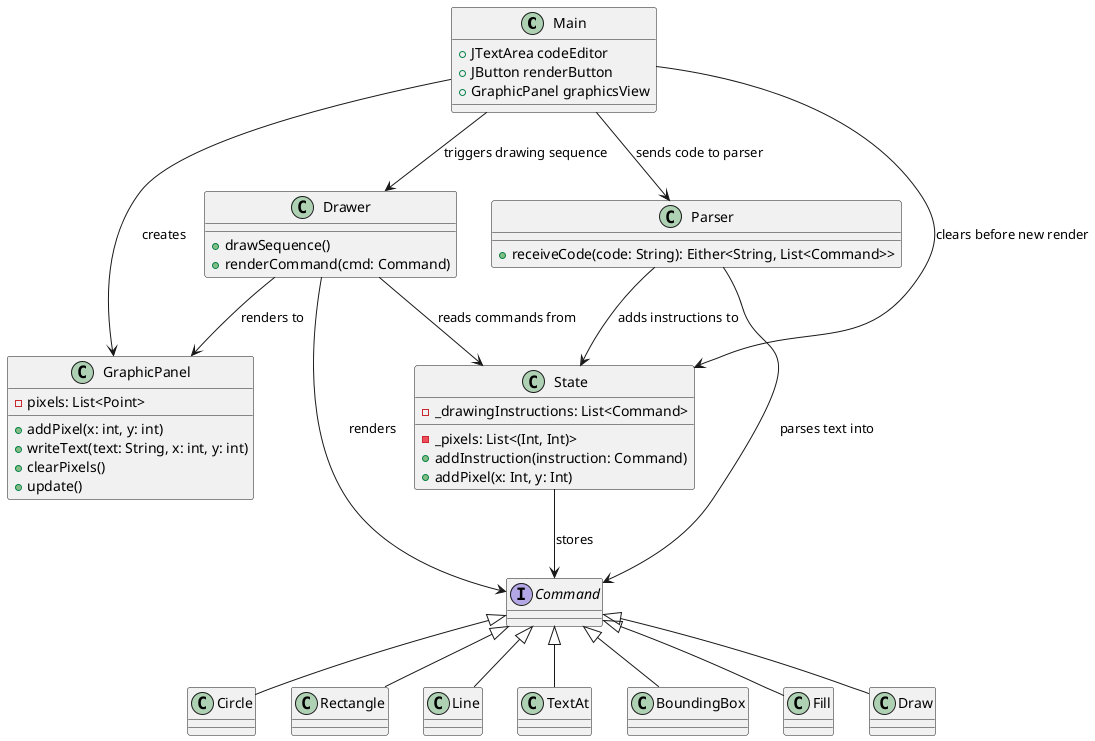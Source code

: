 ```plantuml
@startuml Drawing Application Architecture

' Define simplified classes
class Main {
  +JTextArea codeEditor
  +JButton renderButton
  +GraphicPanel graphicsView
}

class GraphicPanel {
  -pixels: List<Point>
  +addPixel(x: int, y: int)
  +writeText(text: String, x: int, y: int)
  +clearPixels()
  +update()
}

class Parser {
  +receiveCode(code: String): Either<String, List<Command>>
}

class Drawer {
  +drawSequence()
  +renderCommand(cmd: Command)
}

class State {
  -_drawingInstructions: List<Command>
  -_pixels: List<(Int, Int)>
  +addInstruction(instruction: Command)
  +addPixel(x: Int, y: Int)
}

interface Command {}

class Circle extends Command {}
class Rectangle extends Command {}
class Line extends Command {}
class TextAt extends Command {}
class BoundingBox extends Command {}
class Fill extends Command {}
class Draw extends Command {}

' Define key relationships
Main --> GraphicPanel: creates
Main --> Parser: sends code to parser
Main --> State: clears before new render
Main --> Drawer: triggers drawing sequence

Parser --> Command: parses text into
Parser --> State: adds instructions to

Drawer --> GraphicPanel: renders to
Drawer --> State: reads commands from
Drawer --> Command: renders

State --> Command: stores

@enduml
```